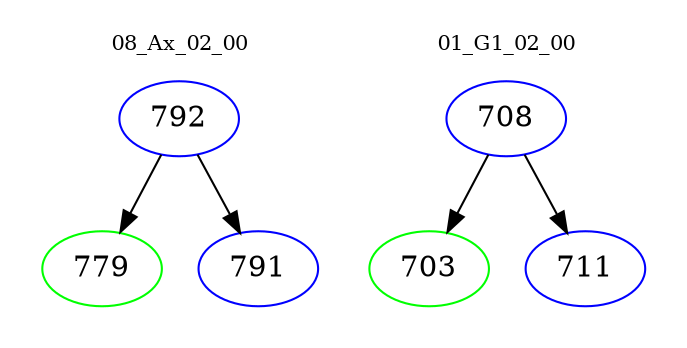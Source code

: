 digraph{
subgraph cluster_0 {
color = white
label = "08_Ax_02_00";
fontsize=10;
T0_792 [label="792", color="blue"]
T0_792 -> T0_779 [color="black"]
T0_779 [label="779", color="green"]
T0_792 -> T0_791 [color="black"]
T0_791 [label="791", color="blue"]
}
subgraph cluster_1 {
color = white
label = "01_G1_02_00";
fontsize=10;
T1_708 [label="708", color="blue"]
T1_708 -> T1_703 [color="black"]
T1_703 [label="703", color="green"]
T1_708 -> T1_711 [color="black"]
T1_711 [label="711", color="blue"]
}
}
